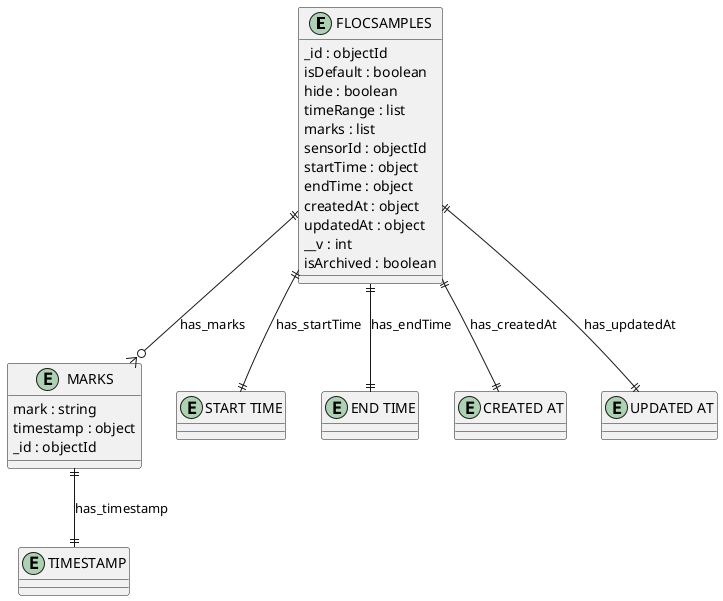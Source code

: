 @startuml FLOCSAMPLES_Diagram

entity "FLOCSAMPLES" as FLOCSAMPLES {
  _id : objectId
  isDefault : boolean
  hide : boolean
  timeRange : list
  marks : list
  sensorId : objectId
  startTime : object
  endTime : object
  createdAt : object
  updatedAt : object
  __v : int
  isArchived : boolean
}

entity "MARKS" as MARKS {
  mark : string
  timestamp : object
  _id : objectId
}

entity "TIMESTAMP" as TIMESTAMP {
}

entity "START TIME" as START_TIME {
}

entity "END TIME" as END_TIME {
}

entity "CREATED AT" as CREATED_AT {
}

entity "UPDATED AT" as UPDATED_AT {
}

' // Relationships
FLOCSAMPLES ||--o{ MARKS : has_marks
MARKS ||--|| TIMESTAMP : has_timestamp
FLOCSAMPLES ||--|| START_TIME : has_startTime
FLOCSAMPLES ||--|| END_TIME : has_endTime
FLOCSAMPLES ||--|| CREATED_AT : has_createdAt
FLOCSAMPLES ||--|| UPDATED_AT : has_updatedAt
@enduml